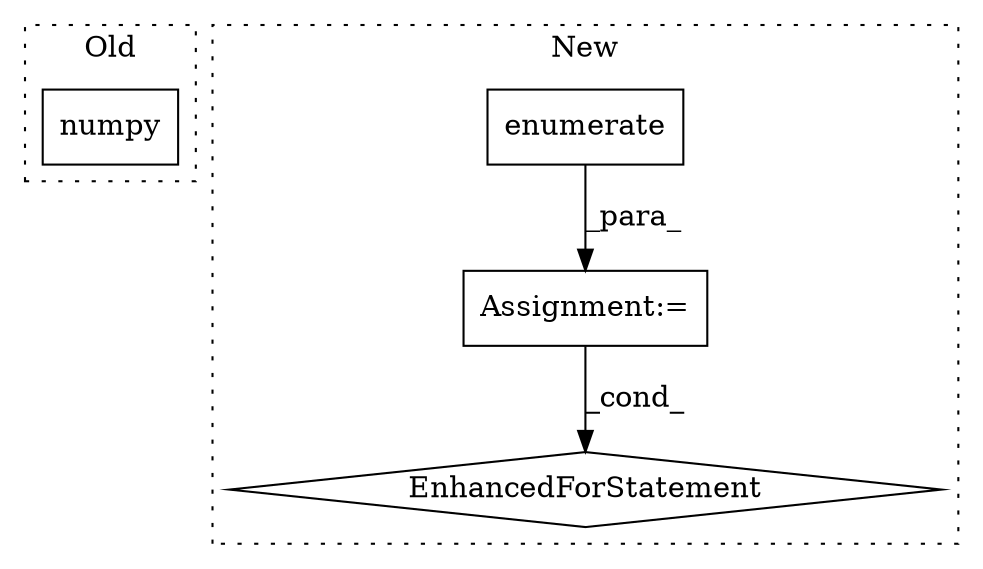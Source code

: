 digraph G {
subgraph cluster0 {
1 [label="numpy" a="32" s="14721" l="7" shape="box"];
label = "Old";
style="dotted";
}
subgraph cluster1 {
2 [label="enumerate" a="32" s="15098,15122" l="10,1" shape="box"];
3 [label="EnhancedForStatement" a="70" s="15012,15123" l="73,2" shape="diamond"];
4 [label="Assignment:=" a="7" s="15012,15123" l="73,2" shape="box"];
label = "New";
style="dotted";
}
2 -> 4 [label="_para_"];
4 -> 3 [label="_cond_"];
}